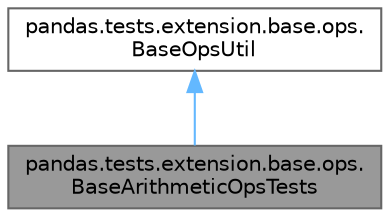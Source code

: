 digraph "pandas.tests.extension.base.ops.BaseArithmeticOpsTests"
{
 // LATEX_PDF_SIZE
  bgcolor="transparent";
  edge [fontname=Helvetica,fontsize=10,labelfontname=Helvetica,labelfontsize=10];
  node [fontname=Helvetica,fontsize=10,shape=box,height=0.2,width=0.4];
  Node1 [id="Node000001",label="pandas.tests.extension.base.ops.\lBaseArithmeticOpsTests",height=0.2,width=0.4,color="gray40", fillcolor="grey60", style="filled", fontcolor="black",tooltip=" "];
  Node2 -> Node1 [id="edge2_Node000001_Node000002",dir="back",color="steelblue1",style="solid",tooltip=" "];
  Node2 [id="Node000002",label="pandas.tests.extension.base.ops.\lBaseOpsUtil",height=0.2,width=0.4,color="gray40", fillcolor="white", style="filled",URL="$classpandas_1_1tests_1_1extension_1_1base_1_1ops_1_1BaseOpsUtil.html",tooltip=" "];
}
